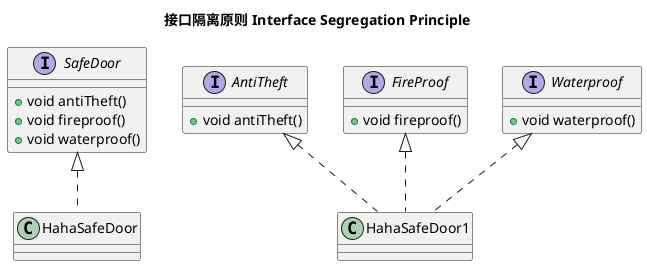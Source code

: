@startuml
'https://plantuml.com/class-diagram

title "接口隔离原则 Interface Segregation Principle"

'客户端不应该被迫依赖于它不使用的方法；一个类对另一个类依赖应该建立在最小的接口上
'-----------------------
' 再创建个PiPi的安全门可能没有防水功能，则不需要申明的防水方法

interface SafeDoor{
    + void antiTheft()
    + void fireproof()
    + void waterproof()
}

class HahaSafeDoor

SafeDoor <|.. HahaSafeDoor

'-----------------------
' 正例
interface AntiTheft{
    + void antiTheft()
}
interface FireProof{
    + void fireproof()
}
interface Waterproof{
    + void waterproof()
}

class HahaSafeDoor1

AntiTheft <|.. HahaSafeDoor1
FireProof <|.. HahaSafeDoor1
Waterproof<|.. HahaSafeDoor1

@enduml